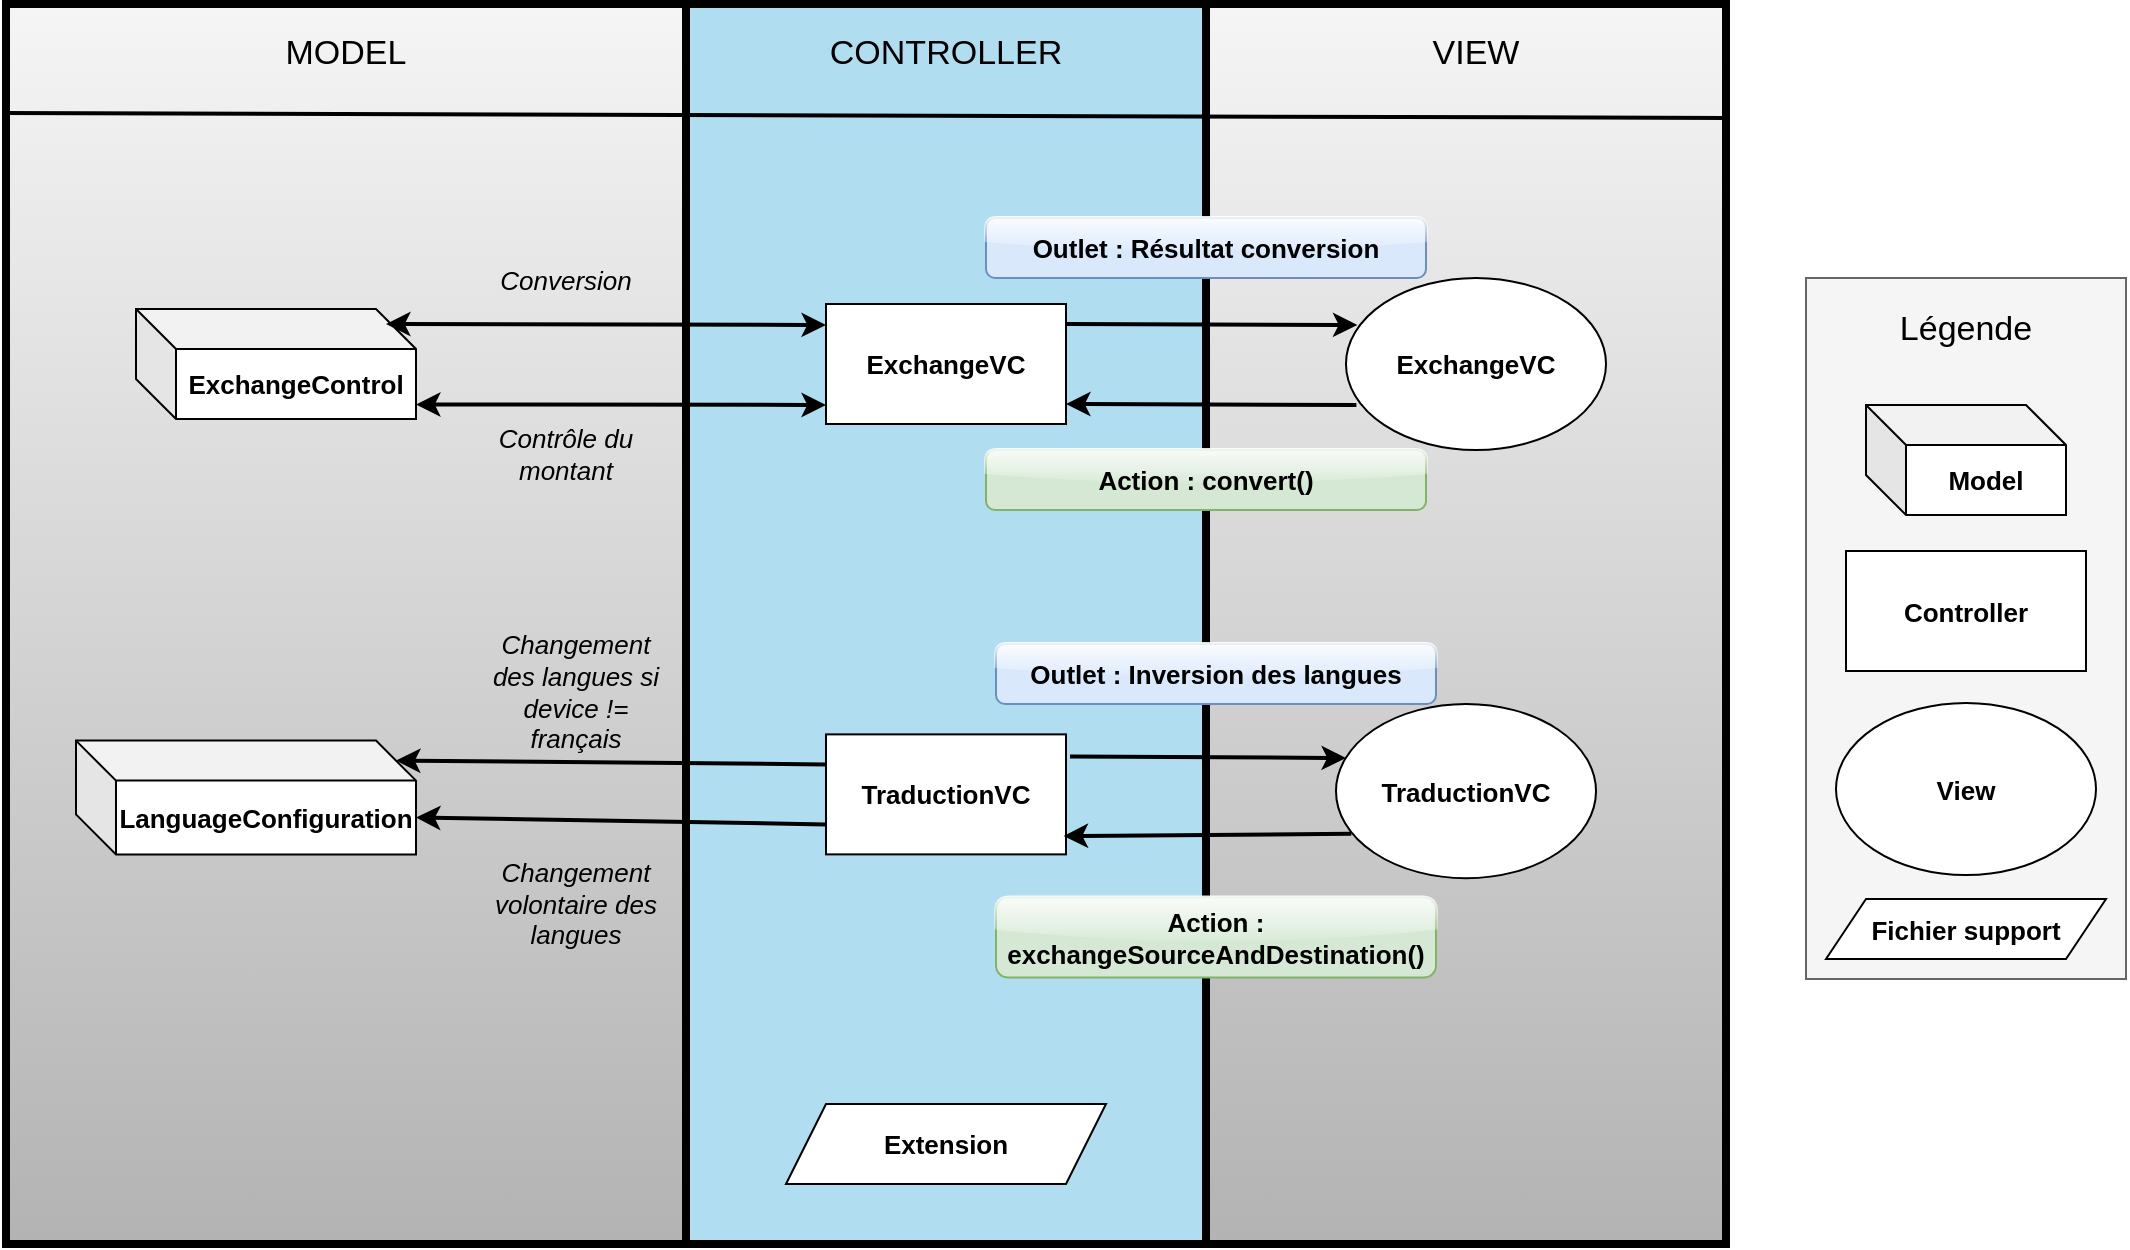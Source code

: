 <mxfile version="20.3.0" type="device"><diagram id="tHw8fG2LdKsyiSrcok4Q" name="Page-1"><mxGraphModel dx="1584" dy="2051" grid="1" gridSize="10" guides="1" tooltips="1" connect="1" arrows="1" fold="1" page="1" pageScale="1" pageWidth="827" pageHeight="1169" math="0" shadow="0"><root><mxCell id="0"/><mxCell id="1" parent="0"/><mxCell id="t1ARkKL---aS1Y9_d_3n-39" value="" style="edgeStyle=orthogonalEdgeStyle;rounded=0;orthogonalLoop=1;jettySize=auto;html=1;strokeWidth=2;startArrow=classic;startFill=1;" edge="1" parent="1" source="t1ARkKL---aS1Y9_d_3n-1" target="t1ARkKL---aS1Y9_d_3n-9"><mxGeometry relative="1" as="geometry"/></mxCell><mxCell id="t1ARkKL---aS1Y9_d_3n-1" value="" style="rounded=0;whiteSpace=wrap;html=1;strokeWidth=4;fillColor=#f5f5f5;strokeColor=#000000;shadow=0;sketch=0;glass=0;fillStyle=auto;fontColor=#333333;gradientColor=#B3B3B3;" vertex="1" parent="1"><mxGeometry x="70" y="-110" width="340" height="620" as="geometry"/></mxCell><mxCell id="t1ARkKL---aS1Y9_d_3n-2" value="" style="rounded=0;whiteSpace=wrap;html=1;fillColor=#b1ddf0;strokeColor=default;strokeWidth=4;glass=0;" vertex="1" parent="1"><mxGeometry x="410" y="-110" width="260" height="620" as="geometry"/></mxCell><mxCell id="t1ARkKL---aS1Y9_d_3n-3" value="" style="rounded=0;whiteSpace=wrap;html=1;strokeWidth=4;fillColor=#f5f5f5;strokeColor=#000000;glass=0;sketch=0;shadow=0;fontColor=#333333;gradientColor=#B3B3B3;" vertex="1" parent="1"><mxGeometry x="670" y="-110" width="260" height="620" as="geometry"/></mxCell><mxCell id="t1ARkKL---aS1Y9_d_3n-4" value="MODEL" style="text;html=1;strokeColor=none;fillColor=none;align=center;verticalAlign=middle;whiteSpace=wrap;rounded=0;strokeWidth=1;fontSize=17;" vertex="1" parent="1"><mxGeometry x="210" y="-100" width="60" height="30" as="geometry"/></mxCell><mxCell id="t1ARkKL---aS1Y9_d_3n-5" value="CONTROLLER" style="text;html=1;strokeColor=none;fillColor=none;align=center;verticalAlign=middle;whiteSpace=wrap;rounded=0;fontSize=17;" vertex="1" parent="1"><mxGeometry x="510" y="-100" width="60" height="30" as="geometry"/></mxCell><mxCell id="t1ARkKL---aS1Y9_d_3n-6" value="VIEW" style="text;html=1;strokeColor=none;fillColor=none;align=center;verticalAlign=middle;whiteSpace=wrap;rounded=0;fontSize=17;" vertex="1" parent="1"><mxGeometry x="775" y="-100" width="60" height="30" as="geometry"/></mxCell><mxCell id="t1ARkKL---aS1Y9_d_3n-7" value="" style="endArrow=none;html=1;rounded=0;strokeWidth=2;entryX=1;entryY=0.067;entryDx=0;entryDy=0;entryPerimeter=0;exitX=-0.005;exitY=0.088;exitDx=0;exitDy=0;exitPerimeter=0;" edge="1" parent="1" source="t1ARkKL---aS1Y9_d_3n-1"><mxGeometry width="50" height="50" relative="1" as="geometry"><mxPoint x="70" y="-53" as="sourcePoint"/><mxPoint x="930" y="-53.05" as="targetPoint"/></mxGeometry></mxCell><mxCell id="t1ARkKL---aS1Y9_d_3n-8" value="ExchangeVC" style="rounded=0;whiteSpace=wrap;html=1;fontStyle=1;fontSize=13;" vertex="1" parent="1"><mxGeometry x="480" y="40" width="120" height="60" as="geometry"/></mxCell><mxCell id="t1ARkKL---aS1Y9_d_3n-9" value="TraductionVC" style="rounded=0;whiteSpace=wrap;html=1;fontStyle=1;fontSize=13;" vertex="1" parent="1"><mxGeometry x="480" y="255.19" width="120" height="60" as="geometry"/></mxCell><mxCell id="t1ARkKL---aS1Y9_d_3n-11" value="ExchangeVC" style="ellipse;whiteSpace=wrap;html=1;fontStyle=1;fontSize=13;" vertex="1" parent="1"><mxGeometry x="740" y="27" width="130" height="86" as="geometry"/></mxCell><mxCell id="t1ARkKL---aS1Y9_d_3n-12" value="TraductionVC" style="ellipse;whiteSpace=wrap;html=1;fontStyle=1;fontSize=13;" vertex="1" parent="1"><mxGeometry x="735" y="240" width="130" height="87.13" as="geometry"/></mxCell><mxCell id="t1ARkKL---aS1Y9_d_3n-14" value="" style="rounded=0;whiteSpace=wrap;html=1;shadow=0;glass=0;labelBackgroundColor=none;sketch=0;fillStyle=auto;strokeColor=#666666;strokeWidth=1;fontSize=13;fontColor=#333333;fillColor=#f5f5f5;" vertex="1" parent="1"><mxGeometry x="970" y="27" width="160" height="350.5" as="geometry"/></mxCell><mxCell id="t1ARkKL---aS1Y9_d_3n-15" value="Model" style="shape=cube;whiteSpace=wrap;html=1;boundedLbl=1;backgroundOutline=1;darkOpacity=0.05;darkOpacity2=0.1;fontSize=13;fontStyle=1" vertex="1" parent="1"><mxGeometry x="1000" y="90.5" width="100" height="55" as="geometry"/></mxCell><mxCell id="t1ARkKL---aS1Y9_d_3n-16" value="Controller" style="rounded=0;whiteSpace=wrap;html=1;fontSize=13;fontStyle=1" vertex="1" parent="1"><mxGeometry x="990" y="163.5" width="120" height="60" as="geometry"/></mxCell><mxCell id="t1ARkKL---aS1Y9_d_3n-17" value="View" style="ellipse;whiteSpace=wrap;html=1;fontSize=13;fontStyle=1" vertex="1" parent="1"><mxGeometry x="985" y="239.5" width="130" height="86" as="geometry"/></mxCell><mxCell id="t1ARkKL---aS1Y9_d_3n-18" value="Fichier support" style="shape=parallelogram;perimeter=parallelogramPerimeter;whiteSpace=wrap;html=1;fixedSize=1;fontSize=13;fontStyle=1" vertex="1" parent="1"><mxGeometry x="980" y="337.5" width="140" height="30" as="geometry"/></mxCell><mxCell id="t1ARkKL---aS1Y9_d_3n-19" value="Légende" style="text;html=1;strokeColor=none;fillColor=none;align=center;verticalAlign=middle;whiteSpace=wrap;rounded=0;shadow=0;glass=0;labelBackgroundColor=none;sketch=0;fillStyle=auto;strokeWidth=1;fontSize=17;fontColor=#000000;" vertex="1" parent="1"><mxGeometry x="1020" y="37.5" width="60" height="30" as="geometry"/></mxCell><mxCell id="t1ARkKL---aS1Y9_d_3n-20" value="ExchangeControl" style="shape=cube;whiteSpace=wrap;html=1;boundedLbl=1;backgroundOutline=1;darkOpacity=0.05;darkOpacity2=0.1;fontSize=13;fontStyle=1" vertex="1" parent="1"><mxGeometry x="135" y="42.5" width="140" height="55" as="geometry"/></mxCell><mxCell id="t1ARkKL---aS1Y9_d_3n-58" style="edgeStyle=none;rounded=0;orthogonalLoop=1;jettySize=auto;html=1;exitX=0;exitY=0;exitDx=160;exitDy=10;exitPerimeter=0;entryX=0;entryY=0.25;entryDx=0;entryDy=0;strokeWidth=2;startArrow=classic;startFill=1;endArrow=none;endFill=0;" edge="1" parent="1" source="t1ARkKL---aS1Y9_d_3n-21" target="t1ARkKL---aS1Y9_d_3n-9"><mxGeometry relative="1" as="geometry"/></mxCell><mxCell id="t1ARkKL---aS1Y9_d_3n-59" style="edgeStyle=none;rounded=0;orthogonalLoop=1;jettySize=auto;html=1;exitX=0;exitY=0;exitDx=170;exitDy=38.44;exitPerimeter=0;entryX=0;entryY=0.75;entryDx=0;entryDy=0;strokeWidth=2;startArrow=classic;startFill=1;endArrow=none;endFill=0;" edge="1" parent="1" source="t1ARkKL---aS1Y9_d_3n-21" target="t1ARkKL---aS1Y9_d_3n-9"><mxGeometry relative="1" as="geometry"/></mxCell><mxCell id="t1ARkKL---aS1Y9_d_3n-21" value="LanguageConfiguration" style="shape=cube;whiteSpace=wrap;html=1;boundedLbl=1;backgroundOutline=1;darkOpacity=0.05;darkOpacity2=0.1;fontSize=13;fontStyle=1" vertex="1" parent="1"><mxGeometry x="105" y="258.31" width="170" height="56.88" as="geometry"/></mxCell><mxCell id="t1ARkKL---aS1Y9_d_3n-25" style="edgeStyle=none;rounded=0;orthogonalLoop=1;jettySize=auto;html=1;exitX=1;exitY=0;exitDx=0;exitDy=0;strokeWidth=2;entryX=0.044;entryY=0.273;entryDx=0;entryDy=0;entryPerimeter=0;" edge="1" parent="1" target="t1ARkKL---aS1Y9_d_3n-11"><mxGeometry relative="1" as="geometry"><mxPoint x="600" y="50" as="sourcePoint"/><mxPoint x="740" y="51" as="targetPoint"/></mxGeometry></mxCell><mxCell id="t1ARkKL---aS1Y9_d_3n-26" style="edgeStyle=none;rounded=0;orthogonalLoop=1;jettySize=auto;html=1;entryX=1;entryY=1;entryDx=0;entryDy=0;strokeWidth=2;exitX=0.04;exitY=0.738;exitDx=0;exitDy=0;exitPerimeter=0;" edge="1" parent="1" source="t1ARkKL---aS1Y9_d_3n-11"><mxGeometry relative="1" as="geometry"><mxPoint x="740" y="90" as="sourcePoint"/><mxPoint x="600" y="90" as="targetPoint"/></mxGeometry></mxCell><mxCell id="t1ARkKL---aS1Y9_d_3n-27" value="Action : convert()" style="text;html=1;strokeColor=#82b366;fillColor=#d5e8d4;align=center;verticalAlign=middle;whiteSpace=wrap;rounded=1;glass=1;fontSize=13;fontStyle=1" vertex="1" parent="1"><mxGeometry x="560" y="113" width="220" height="30" as="geometry"/></mxCell><mxCell id="t1ARkKL---aS1Y9_d_3n-28" style="edgeStyle=none;rounded=0;orthogonalLoop=1;jettySize=auto;html=1;strokeWidth=2;exitX=0.04;exitY=0.738;exitDx=0;exitDy=0;exitPerimeter=0;startArrow=classic;startFill=1;entryX=1;entryY=0.868;entryDx=0;entryDy=0;entryPerimeter=0;" edge="1" parent="1" target="t1ARkKL---aS1Y9_d_3n-20"><mxGeometry relative="1" as="geometry"><mxPoint x="480.0" y="90.468" as="sourcePoint"/><mxPoint x="280" y="90" as="targetPoint"/></mxGeometry></mxCell><mxCell id="t1ARkKL---aS1Y9_d_3n-29" style="edgeStyle=none;rounded=0;orthogonalLoop=1;jettySize=auto;html=1;strokeWidth=2;entryX=0.044;entryY=0.273;entryDx=0;entryDy=0;entryPerimeter=0;startArrow=classic;startFill=1;" edge="1" parent="1"><mxGeometry relative="1" as="geometry"><mxPoint x="260" y="50" as="sourcePoint"/><mxPoint x="480.0" y="50.478" as="targetPoint"/></mxGeometry></mxCell><mxCell id="t1ARkKL---aS1Y9_d_3n-30" value="Contrôle du montant" style="text;html=1;strokeColor=none;fillColor=none;align=center;verticalAlign=middle;whiteSpace=wrap;rounded=0;fontSize=13;fontStyle=2" vertex="1" parent="1"><mxGeometry x="295" y="100" width="110" height="30" as="geometry"/></mxCell><mxCell id="t1ARkKL---aS1Y9_d_3n-32" value="Conversion" style="text;html=1;strokeColor=none;fillColor=none;align=center;verticalAlign=middle;whiteSpace=wrap;rounded=0;fontSize=13;fontStyle=2" vertex="1" parent="1"><mxGeometry x="295" y="12.5" width="110" height="30" as="geometry"/></mxCell><mxCell id="t1ARkKL---aS1Y9_d_3n-34" value="Outlet : Résultat conversion" style="text;html=1;strokeColor=#6c8ebf;fillColor=#dae8fc;align=center;verticalAlign=middle;whiteSpace=wrap;rounded=1;glass=1;fontSize=13;fontStyle=1" vertex="1" parent="1"><mxGeometry x="560" y="-3" width="220" height="30" as="geometry"/></mxCell><mxCell id="t1ARkKL---aS1Y9_d_3n-53" style="edgeStyle=none;rounded=0;orthogonalLoop=1;jettySize=auto;html=1;entryX=0.99;entryY=0.847;entryDx=0;entryDy=0;strokeWidth=2;exitX=0.059;exitY=0.745;exitDx=0;exitDy=0;entryPerimeter=0;exitPerimeter=0;" edge="1" parent="1" source="t1ARkKL---aS1Y9_d_3n-12" target="t1ARkKL---aS1Y9_d_3n-9"><mxGeometry relative="1" as="geometry"><mxPoint x="750.2" y="288.468" as="sourcePoint"/><mxPoint x="605" y="288" as="targetPoint"/></mxGeometry></mxCell><mxCell id="t1ARkKL---aS1Y9_d_3n-54" value="Action : exchangeSourceAndDestination()" style="text;html=1;strokeColor=#82b366;fillColor=#d5e8d4;align=center;verticalAlign=middle;whiteSpace=wrap;rounded=1;glass=1;fontSize=13;fontStyle=1" vertex="1" parent="1"><mxGeometry x="565" y="336.75" width="220" height="40" as="geometry"/></mxCell><mxCell id="t1ARkKL---aS1Y9_d_3n-57" value="Changement volontaire des langues" style="text;html=1;strokeColor=none;fillColor=none;align=center;verticalAlign=middle;whiteSpace=wrap;rounded=0;fontSize=13;fontStyle=2" vertex="1" parent="1"><mxGeometry x="305" y="315.19" width="100" height="50" as="geometry"/></mxCell><mxCell id="t1ARkKL---aS1Y9_d_3n-60" value="Changement des langues si device != français" style="text;html=1;strokeColor=none;fillColor=none;align=center;verticalAlign=middle;whiteSpace=wrap;rounded=0;fontSize=13;fontStyle=2" vertex="1" parent="1"><mxGeometry x="305" y="212.07" width="100" height="43.12" as="geometry"/></mxCell><mxCell id="t1ARkKL---aS1Y9_d_3n-62" value="Outlet : Inversion des langues" style="text;html=1;strokeColor=#6c8ebf;fillColor=#dae8fc;align=center;verticalAlign=middle;whiteSpace=wrap;rounded=1;glass=1;fontSize=13;fontStyle=1" vertex="1" parent="1"><mxGeometry x="565" y="210" width="220" height="30" as="geometry"/></mxCell><mxCell id="t1ARkKL---aS1Y9_d_3n-63" style="edgeStyle=none;rounded=0;orthogonalLoop=1;jettySize=auto;html=1;exitX=1;exitY=0;exitDx=0;exitDy=0;strokeWidth=2;" edge="1" parent="1"><mxGeometry relative="1" as="geometry"><mxPoint x="602" y="266.27" as="sourcePoint"/><mxPoint x="740" y="267" as="targetPoint"/></mxGeometry></mxCell><mxCell id="t1ARkKL---aS1Y9_d_3n-64" value="Extension" style="shape=parallelogram;perimeter=parallelogramPerimeter;whiteSpace=wrap;html=1;fixedSize=1;fontSize=13;fontStyle=1" vertex="1" parent="1"><mxGeometry x="460" y="440" width="160" height="40" as="geometry"/></mxCell></root></mxGraphModel></diagram></mxfile>